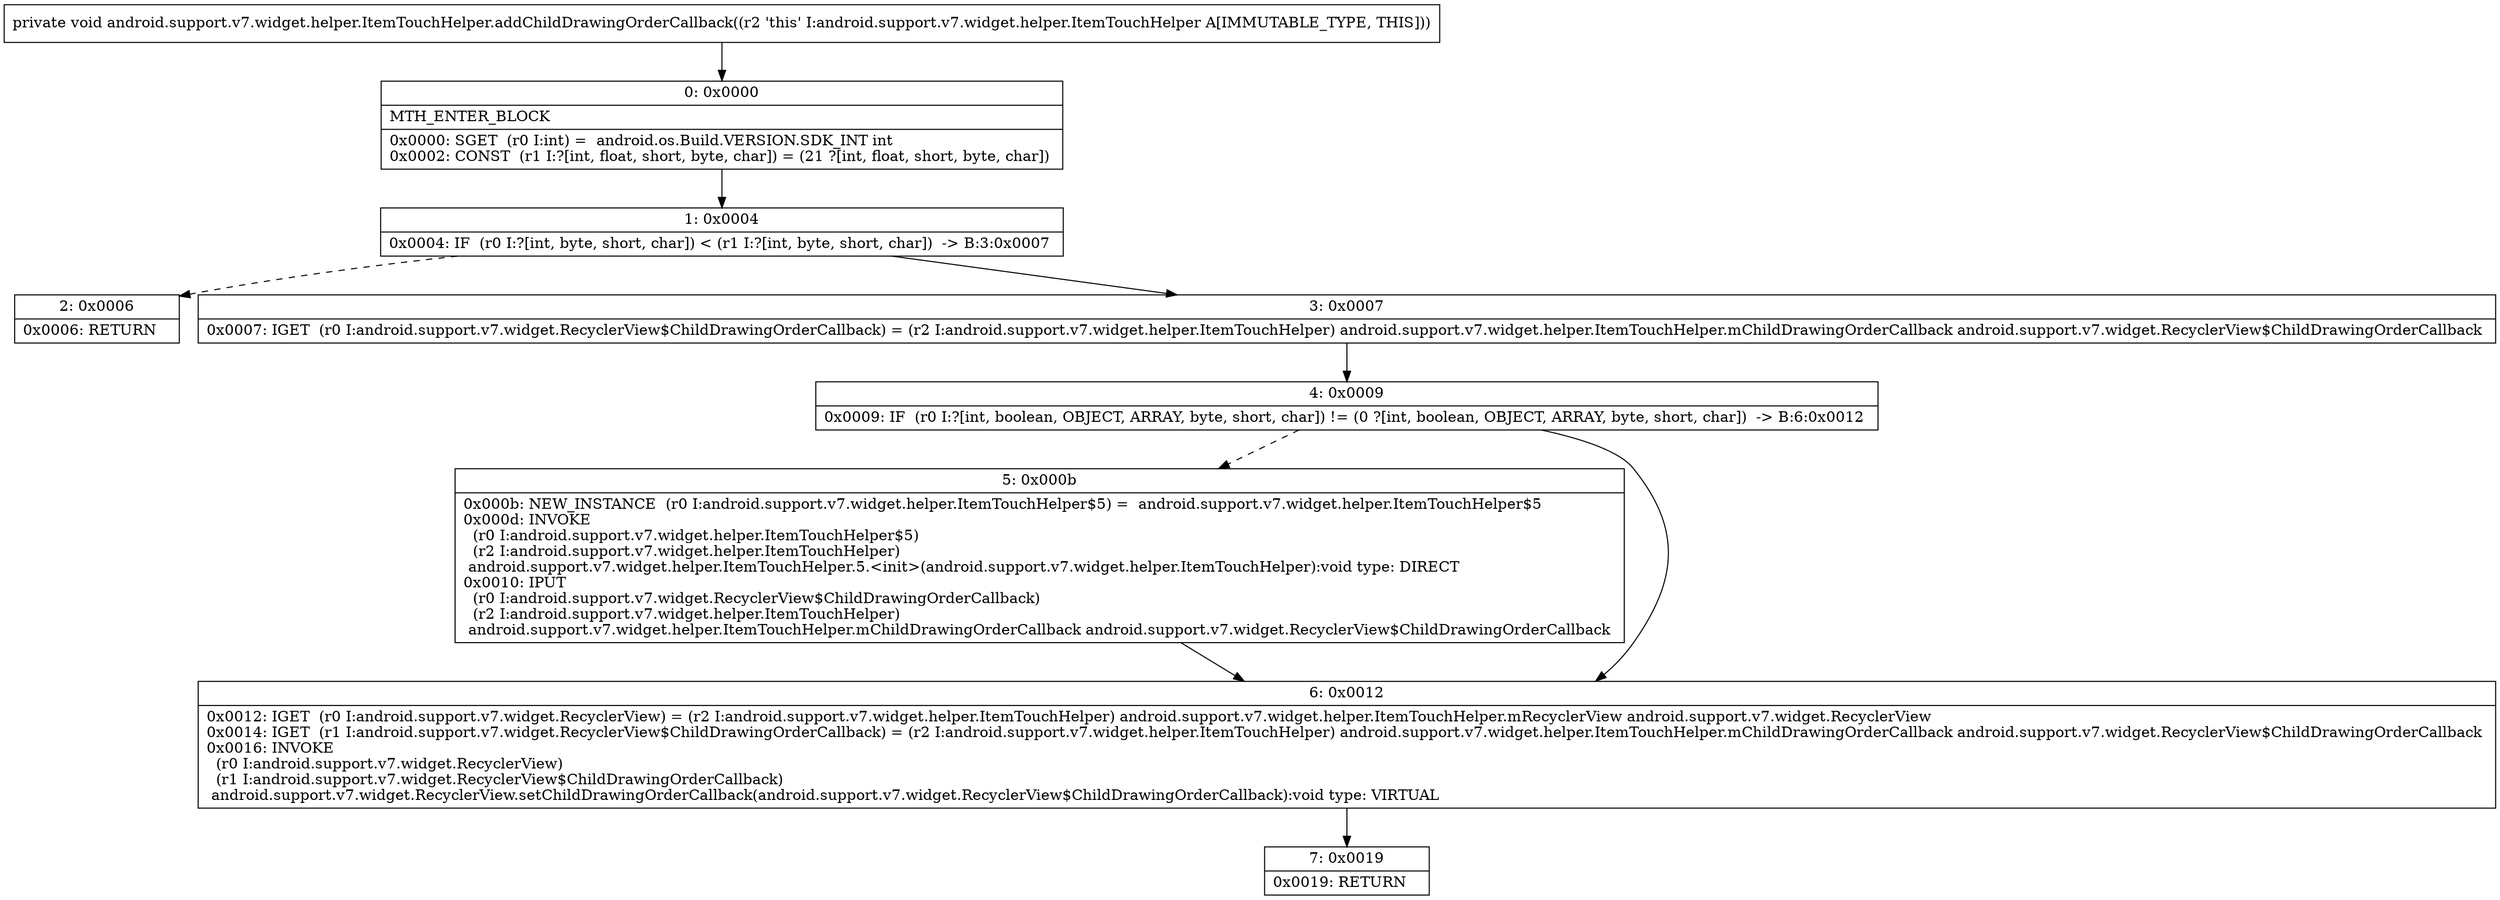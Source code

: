 digraph "CFG forandroid.support.v7.widget.helper.ItemTouchHelper.addChildDrawingOrderCallback()V" {
Node_0 [shape=record,label="{0\:\ 0x0000|MTH_ENTER_BLOCK\l|0x0000: SGET  (r0 I:int) =  android.os.Build.VERSION.SDK_INT int \l0x0002: CONST  (r1 I:?[int, float, short, byte, char]) = (21 ?[int, float, short, byte, char]) \l}"];
Node_1 [shape=record,label="{1\:\ 0x0004|0x0004: IF  (r0 I:?[int, byte, short, char]) \< (r1 I:?[int, byte, short, char])  \-\> B:3:0x0007 \l}"];
Node_2 [shape=record,label="{2\:\ 0x0006|0x0006: RETURN   \l}"];
Node_3 [shape=record,label="{3\:\ 0x0007|0x0007: IGET  (r0 I:android.support.v7.widget.RecyclerView$ChildDrawingOrderCallback) = (r2 I:android.support.v7.widget.helper.ItemTouchHelper) android.support.v7.widget.helper.ItemTouchHelper.mChildDrawingOrderCallback android.support.v7.widget.RecyclerView$ChildDrawingOrderCallback \l}"];
Node_4 [shape=record,label="{4\:\ 0x0009|0x0009: IF  (r0 I:?[int, boolean, OBJECT, ARRAY, byte, short, char]) != (0 ?[int, boolean, OBJECT, ARRAY, byte, short, char])  \-\> B:6:0x0012 \l}"];
Node_5 [shape=record,label="{5\:\ 0x000b|0x000b: NEW_INSTANCE  (r0 I:android.support.v7.widget.helper.ItemTouchHelper$5) =  android.support.v7.widget.helper.ItemTouchHelper$5 \l0x000d: INVOKE  \l  (r0 I:android.support.v7.widget.helper.ItemTouchHelper$5)\l  (r2 I:android.support.v7.widget.helper.ItemTouchHelper)\l android.support.v7.widget.helper.ItemTouchHelper.5.\<init\>(android.support.v7.widget.helper.ItemTouchHelper):void type: DIRECT \l0x0010: IPUT  \l  (r0 I:android.support.v7.widget.RecyclerView$ChildDrawingOrderCallback)\l  (r2 I:android.support.v7.widget.helper.ItemTouchHelper)\l android.support.v7.widget.helper.ItemTouchHelper.mChildDrawingOrderCallback android.support.v7.widget.RecyclerView$ChildDrawingOrderCallback \l}"];
Node_6 [shape=record,label="{6\:\ 0x0012|0x0012: IGET  (r0 I:android.support.v7.widget.RecyclerView) = (r2 I:android.support.v7.widget.helper.ItemTouchHelper) android.support.v7.widget.helper.ItemTouchHelper.mRecyclerView android.support.v7.widget.RecyclerView \l0x0014: IGET  (r1 I:android.support.v7.widget.RecyclerView$ChildDrawingOrderCallback) = (r2 I:android.support.v7.widget.helper.ItemTouchHelper) android.support.v7.widget.helper.ItemTouchHelper.mChildDrawingOrderCallback android.support.v7.widget.RecyclerView$ChildDrawingOrderCallback \l0x0016: INVOKE  \l  (r0 I:android.support.v7.widget.RecyclerView)\l  (r1 I:android.support.v7.widget.RecyclerView$ChildDrawingOrderCallback)\l android.support.v7.widget.RecyclerView.setChildDrawingOrderCallback(android.support.v7.widget.RecyclerView$ChildDrawingOrderCallback):void type: VIRTUAL \l}"];
Node_7 [shape=record,label="{7\:\ 0x0019|0x0019: RETURN   \l}"];
MethodNode[shape=record,label="{private void android.support.v7.widget.helper.ItemTouchHelper.addChildDrawingOrderCallback((r2 'this' I:android.support.v7.widget.helper.ItemTouchHelper A[IMMUTABLE_TYPE, THIS])) }"];
MethodNode -> Node_0;
Node_0 -> Node_1;
Node_1 -> Node_2[style=dashed];
Node_1 -> Node_3;
Node_3 -> Node_4;
Node_4 -> Node_5[style=dashed];
Node_4 -> Node_6;
Node_5 -> Node_6;
Node_6 -> Node_7;
}

